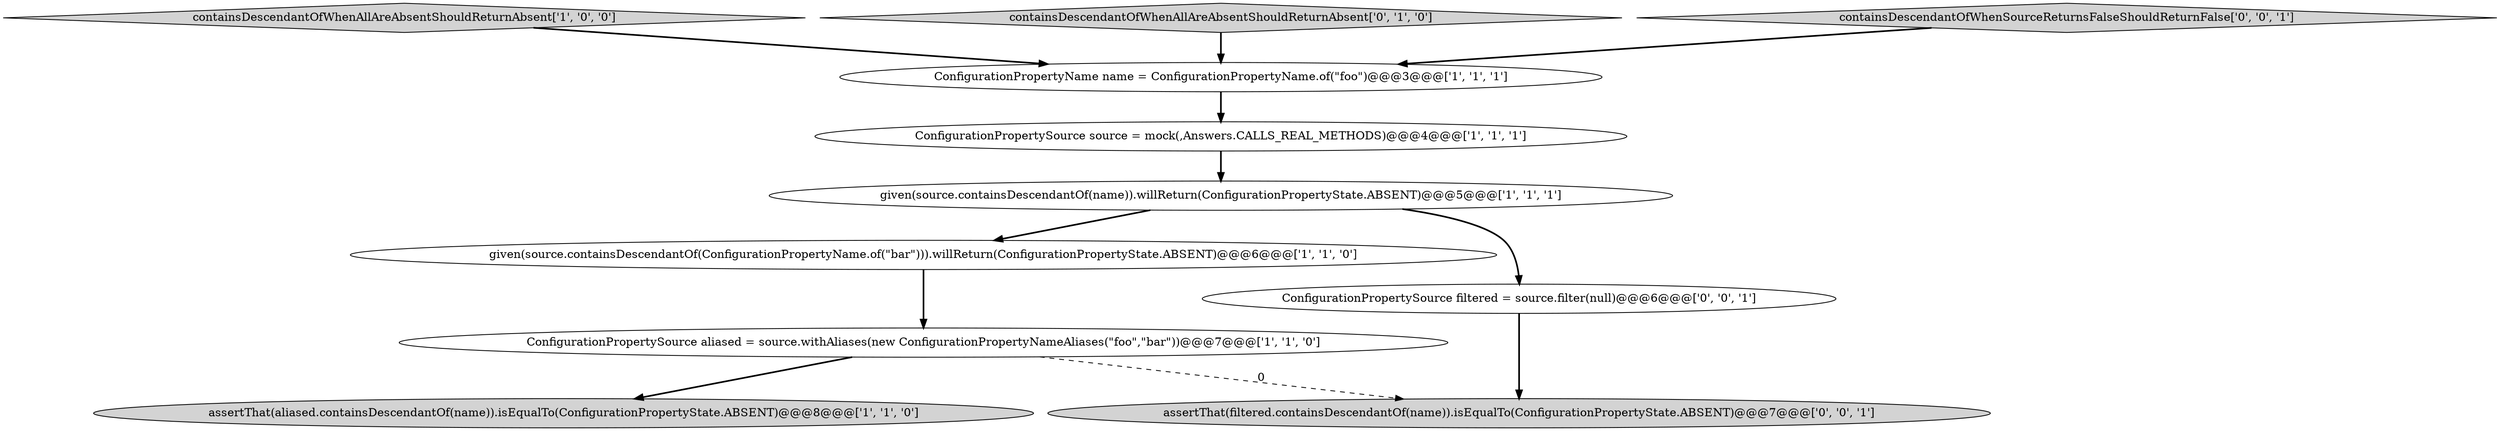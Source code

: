 digraph {
0 [style = filled, label = "given(source.containsDescendantOf(name)).willReturn(ConfigurationPropertyState.ABSENT)@@@5@@@['1', '1', '1']", fillcolor = white, shape = ellipse image = "AAA0AAABBB1BBB"];
4 [style = filled, label = "ConfigurationPropertySource source = mock(,Answers.CALLS_REAL_METHODS)@@@4@@@['1', '1', '1']", fillcolor = white, shape = ellipse image = "AAA0AAABBB1BBB"];
2 [style = filled, label = "ConfigurationPropertyName name = ConfigurationPropertyName.of(\"foo\")@@@3@@@['1', '1', '1']", fillcolor = white, shape = ellipse image = "AAA0AAABBB1BBB"];
3 [style = filled, label = "ConfigurationPropertySource aliased = source.withAliases(new ConfigurationPropertyNameAliases(\"foo\",\"bar\"))@@@7@@@['1', '1', '0']", fillcolor = white, shape = ellipse image = "AAA0AAABBB1BBB"];
1 [style = filled, label = "containsDescendantOfWhenAllAreAbsentShouldReturnAbsent['1', '0', '0']", fillcolor = lightgray, shape = diamond image = "AAA0AAABBB1BBB"];
5 [style = filled, label = "given(source.containsDescendantOf(ConfigurationPropertyName.of(\"bar\"))).willReturn(ConfigurationPropertyState.ABSENT)@@@6@@@['1', '1', '0']", fillcolor = white, shape = ellipse image = "AAA0AAABBB1BBB"];
7 [style = filled, label = "containsDescendantOfWhenAllAreAbsentShouldReturnAbsent['0', '1', '0']", fillcolor = lightgray, shape = diamond image = "AAA0AAABBB2BBB"];
10 [style = filled, label = "ConfigurationPropertySource filtered = source.filter(null)@@@6@@@['0', '0', '1']", fillcolor = white, shape = ellipse image = "AAA0AAABBB3BBB"];
6 [style = filled, label = "assertThat(aliased.containsDescendantOf(name)).isEqualTo(ConfigurationPropertyState.ABSENT)@@@8@@@['1', '1', '0']", fillcolor = lightgray, shape = ellipse image = "AAA0AAABBB1BBB"];
8 [style = filled, label = "assertThat(filtered.containsDescendantOf(name)).isEqualTo(ConfigurationPropertyState.ABSENT)@@@7@@@['0', '0', '1']", fillcolor = lightgray, shape = ellipse image = "AAA0AAABBB3BBB"];
9 [style = filled, label = "containsDescendantOfWhenSourceReturnsFalseShouldReturnFalse['0', '0', '1']", fillcolor = lightgray, shape = diamond image = "AAA0AAABBB3BBB"];
5->3 [style = bold, label=""];
3->8 [style = dashed, label="0"];
3->6 [style = bold, label=""];
1->2 [style = bold, label=""];
0->10 [style = bold, label=""];
10->8 [style = bold, label=""];
2->4 [style = bold, label=""];
7->2 [style = bold, label=""];
9->2 [style = bold, label=""];
4->0 [style = bold, label=""];
0->5 [style = bold, label=""];
}
